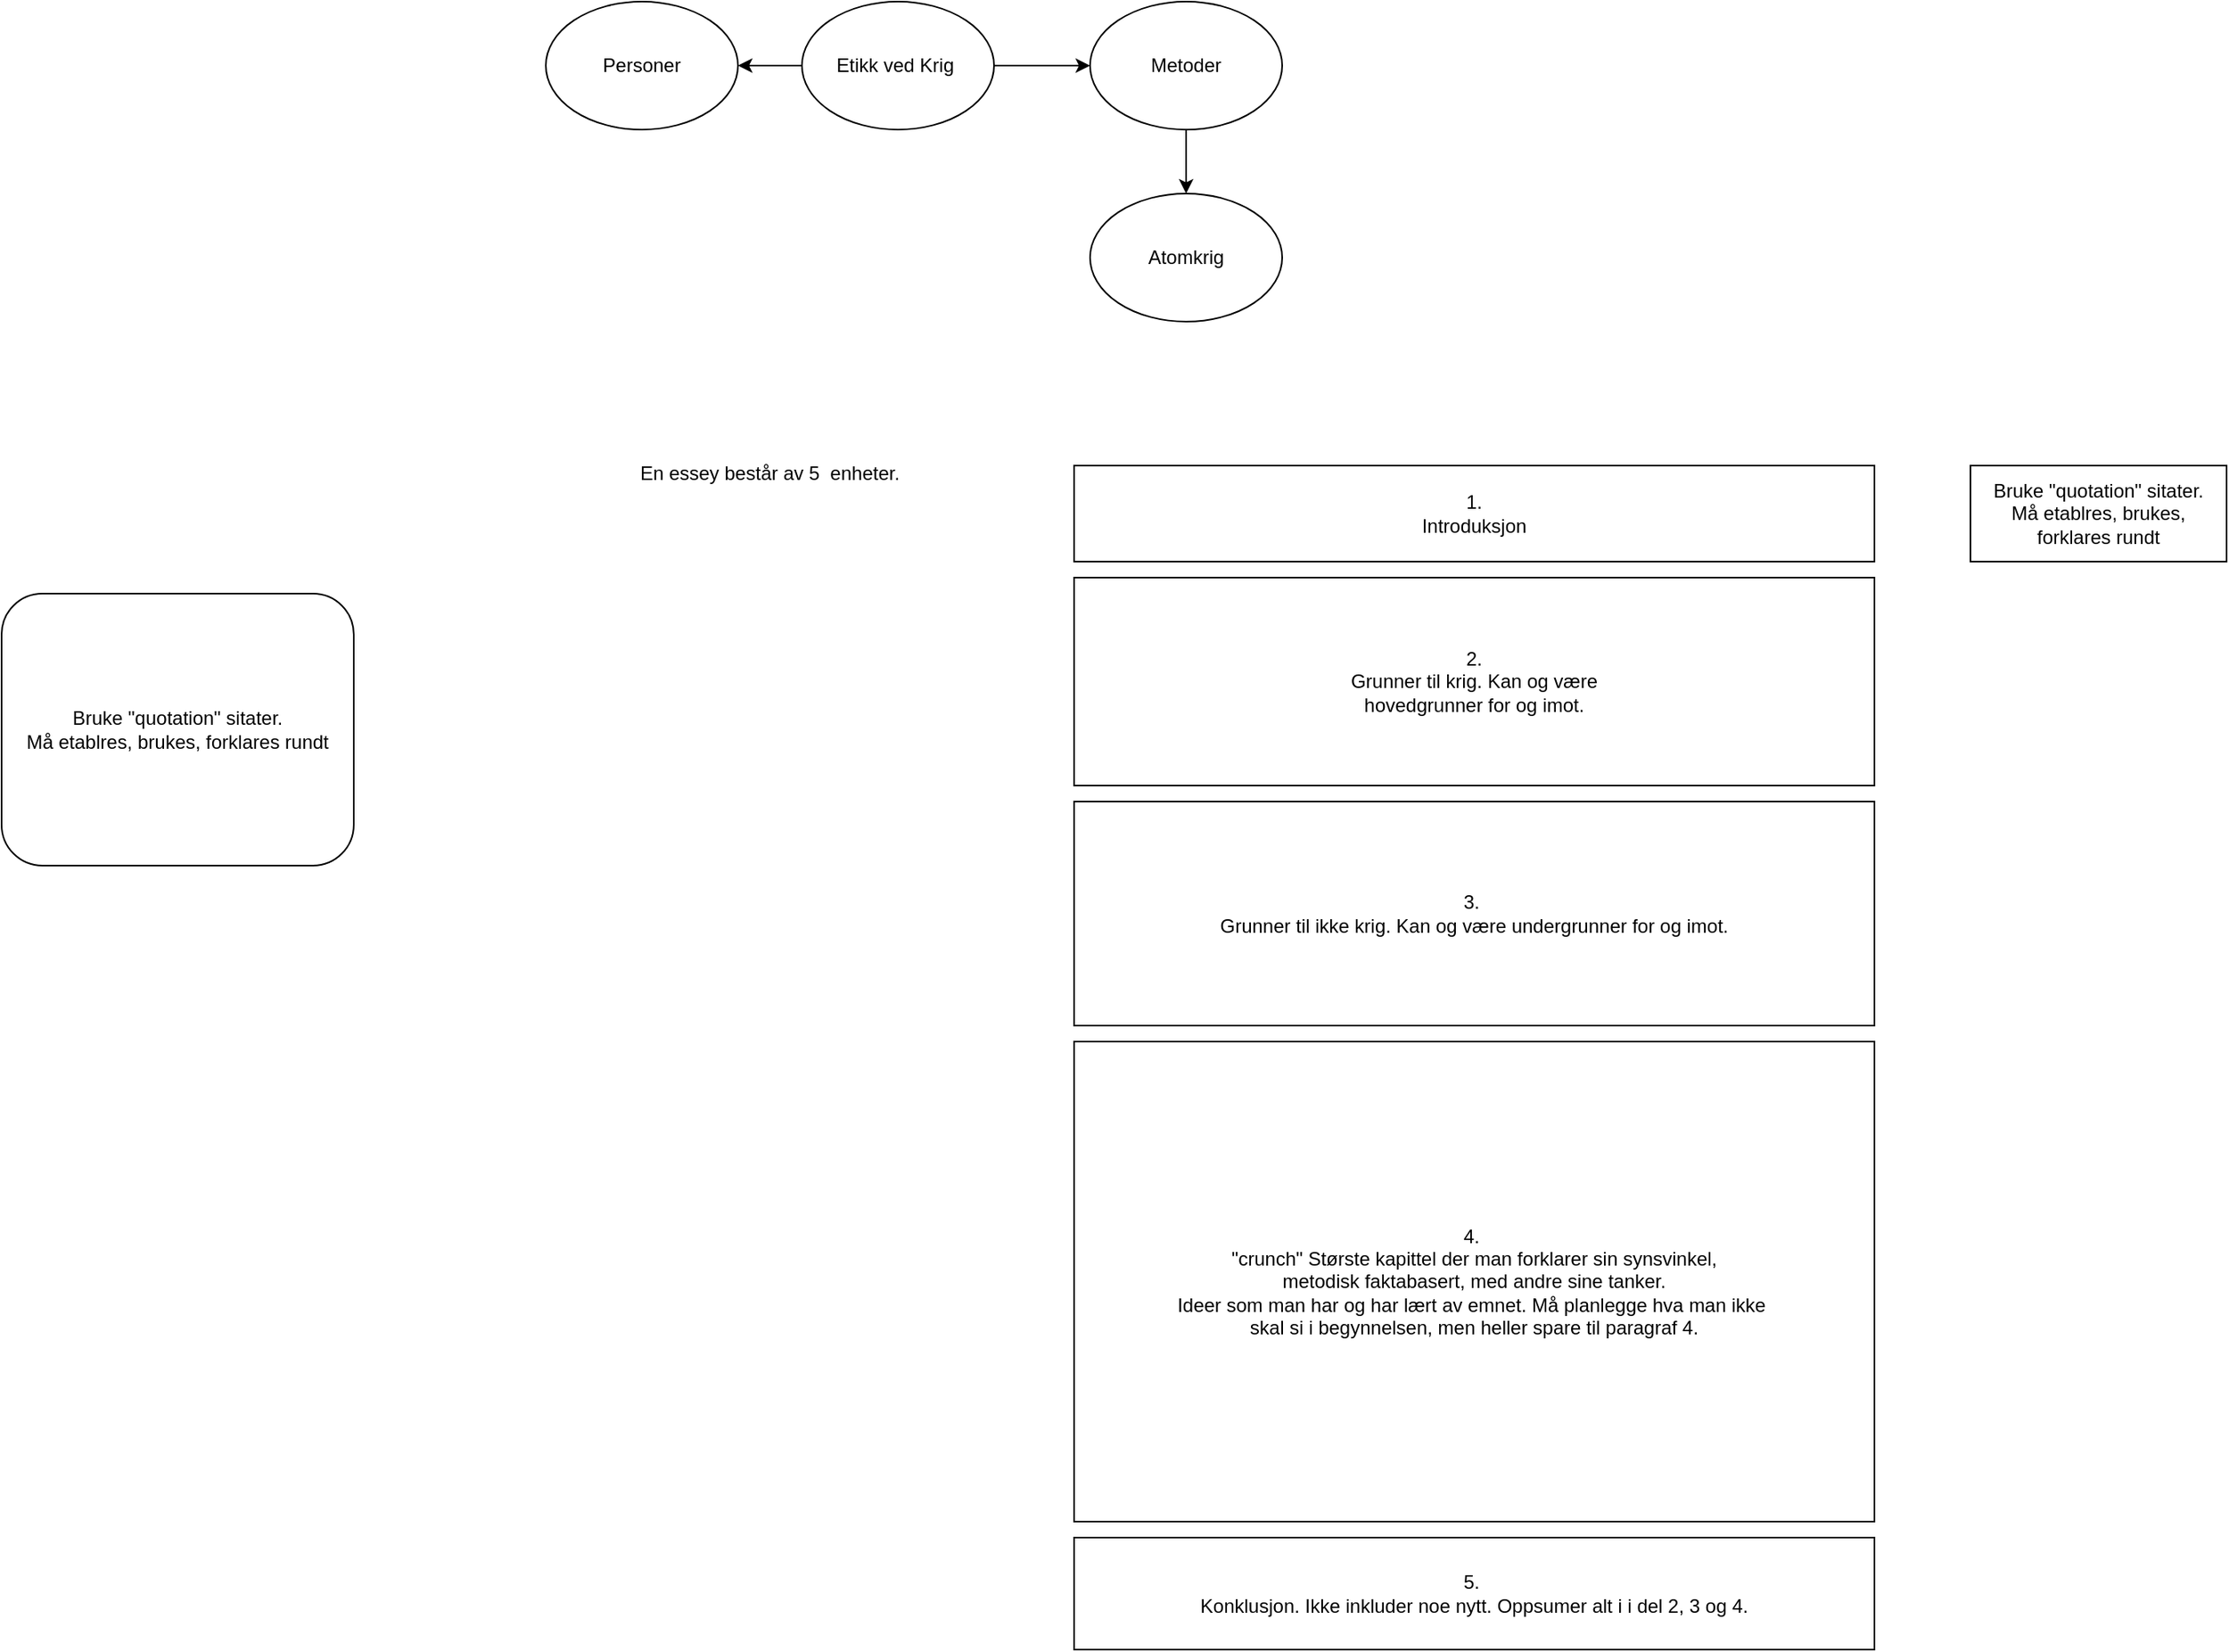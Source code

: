 <mxfile version="14.3.1" type="github">
  <diagram id="W-XjO6lS5ifQV8LYXLU5" name="Page-1">
    <mxGraphModel dx="2489" dy="762" grid="1" gridSize="10" guides="1" tooltips="1" connect="1" arrows="1" fold="1" page="1" pageScale="1" pageWidth="827" pageHeight="1169" math="0" shadow="0">
      <root>
        <mxCell id="0" />
        <mxCell id="1" parent="0" />
        <mxCell id="VRuH1pvmXJRrElLr02zH-1" value="" style="edgeStyle=orthogonalEdgeStyle;rounded=0;orthogonalLoop=1;jettySize=auto;html=1;" parent="1" source="MudVOC_LyHgyW86bBqMA-3" target="MudVOC_LyHgyW86bBqMA-4" edge="1">
          <mxGeometry relative="1" as="geometry" />
        </mxCell>
        <mxCell id="VRuH1pvmXJRrElLr02zH-2" value="" style="edgeStyle=orthogonalEdgeStyle;rounded=0;orthogonalLoop=1;jettySize=auto;html=1;" parent="1" source="MudVOC_LyHgyW86bBqMA-3" target="MudVOC_LyHgyW86bBqMA-6" edge="1">
          <mxGeometry relative="1" as="geometry" />
        </mxCell>
        <mxCell id="MudVOC_LyHgyW86bBqMA-3" value="Etikk ved Krig&amp;nbsp;" style="ellipse;whiteSpace=wrap;html=1;" parent="1" vertex="1">
          <mxGeometry x="170" y="350" width="120" height="80" as="geometry" />
        </mxCell>
        <mxCell id="MudVOC_LyHgyW86bBqMA-4" value="Personer" style="ellipse;whiteSpace=wrap;html=1;" parent="1" vertex="1">
          <mxGeometry x="10" y="350" width="120" height="80" as="geometry" />
        </mxCell>
        <mxCell id="VRuH1pvmXJRrElLr02zH-3" value="" style="edgeStyle=orthogonalEdgeStyle;rounded=0;orthogonalLoop=1;jettySize=auto;html=1;" parent="1" source="MudVOC_LyHgyW86bBqMA-6" target="MudVOC_LyHgyW86bBqMA-8" edge="1">
          <mxGeometry relative="1" as="geometry" />
        </mxCell>
        <mxCell id="MudVOC_LyHgyW86bBqMA-6" value="Metoder" style="ellipse;whiteSpace=wrap;html=1;" parent="1" vertex="1">
          <mxGeometry x="350" y="350" width="120" height="80" as="geometry" />
        </mxCell>
        <mxCell id="MudVOC_LyHgyW86bBqMA-8" value="Atomkrig" style="ellipse;whiteSpace=wrap;html=1;" parent="1" vertex="1">
          <mxGeometry x="350" y="470" width="120" height="80" as="geometry" />
        </mxCell>
        <mxCell id="4cT1354pfiAyZwbUqg14-1" value="En essey består av 5&amp;nbsp; enheter." style="text;html=1;strokeColor=none;fillColor=none;align=center;verticalAlign=middle;whiteSpace=wrap;rounded=0;" vertex="1" parent="1">
          <mxGeometry x="40" y="590" width="220" height="110" as="geometry" />
        </mxCell>
        <mxCell id="4cT1354pfiAyZwbUqg14-2" value="1.&lt;br&gt;Introduksjon" style="rounded=0;whiteSpace=wrap;html=1;" vertex="1" parent="1">
          <mxGeometry x="340" y="640" width="500" height="60" as="geometry" />
        </mxCell>
        <mxCell id="4cT1354pfiAyZwbUqg14-3" value="5.&amp;nbsp;&lt;br&gt;Konklusjon. Ikke inkluder noe nytt. Oppsumer alt i i del 2, 3 og 4." style="rounded=0;whiteSpace=wrap;html=1;" vertex="1" parent="1">
          <mxGeometry x="340" y="1310" width="500" height="70" as="geometry" />
        </mxCell>
        <mxCell id="4cT1354pfiAyZwbUqg14-4" value="2.&lt;br&gt;Grunner til krig. Kan og være &lt;br&gt;hovedgrunner for og imot." style="rounded=0;whiteSpace=wrap;html=1;" vertex="1" parent="1">
          <mxGeometry x="340" y="710" width="500" height="130" as="geometry" />
        </mxCell>
        <mxCell id="4cT1354pfiAyZwbUqg14-6" value="3.&amp;nbsp;&lt;br&gt;Grunner til ikke krig. Kan og være undergrunner for og imot." style="rounded=0;whiteSpace=wrap;html=1;" vertex="1" parent="1">
          <mxGeometry x="340" y="850" width="500" height="140" as="geometry" />
        </mxCell>
        <mxCell id="4cT1354pfiAyZwbUqg14-7" value="4.&amp;nbsp;&lt;br&gt;&quot;crunch&quot; Største kapittel der man forklarer sin synsvinkel, &lt;br&gt;metodisk faktabasert, med andre sine tanker.&lt;br&gt;Ideer som man har og har lært av emnet. Må planlegge hva man ikke&amp;nbsp;&lt;br&gt;skal si i begynnelsen, men heller spare til paragraf 4." style="rounded=0;whiteSpace=wrap;html=1;" vertex="1" parent="1">
          <mxGeometry x="340" y="1000" width="500" height="300" as="geometry" />
        </mxCell>
        <mxCell id="4cT1354pfiAyZwbUqg14-9" value="Bruke &quot;quotation&quot; sitater.&lt;br&gt;Må etablres, brukes, forklares rundt" style="rounded=1;whiteSpace=wrap;html=1;" vertex="1" parent="1">
          <mxGeometry x="-330" y="720" width="220" height="170" as="geometry" />
        </mxCell>
        <mxCell id="4cT1354pfiAyZwbUqg14-10" value="Bruke &quot;quotation&quot; sitater.&lt;br&gt;Må etablres, brukes, forklares rundt" style="whiteSpace=wrap;html=1;" vertex="1" parent="1">
          <mxGeometry x="900" y="640" width="160" height="60" as="geometry" />
        </mxCell>
      </root>
    </mxGraphModel>
  </diagram>
</mxfile>
